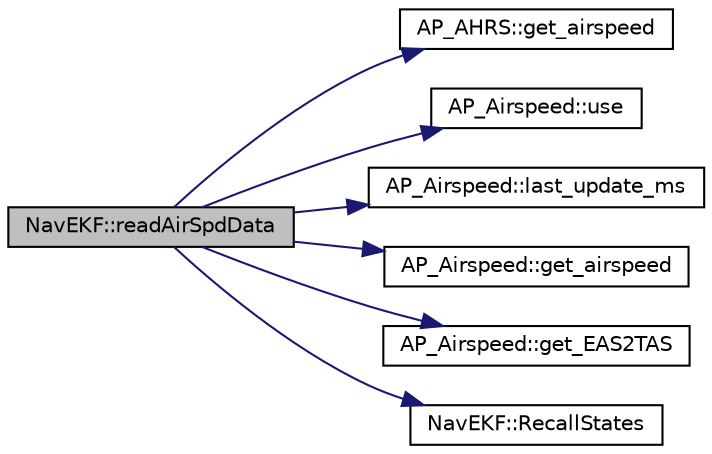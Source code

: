 digraph "NavEKF::readAirSpdData"
{
 // INTERACTIVE_SVG=YES
  edge [fontname="Helvetica",fontsize="10",labelfontname="Helvetica",labelfontsize="10"];
  node [fontname="Helvetica",fontsize="10",shape=record];
  rankdir="LR";
  Node1 [label="NavEKF::readAirSpdData",height=0.2,width=0.4,color="black", fillcolor="grey75", style="filled" fontcolor="black"];
  Node1 -> Node2 [color="midnightblue",fontsize="10",style="solid",fontname="Helvetica"];
  Node2 [label="AP_AHRS::get_airspeed",height=0.2,width=0.4,color="black", fillcolor="white", style="filled",URL="$classAP__AHRS.html#a2e82ec5ae0f44ff0e9e944e354b17eb3"];
  Node1 -> Node3 [color="midnightblue",fontsize="10",style="solid",fontname="Helvetica"];
  Node3 [label="AP_Airspeed::use",height=0.2,width=0.4,color="black", fillcolor="white", style="filled",URL="$classAP__Airspeed.html#a6162295b433e3a863c0d4b9086b19014"];
  Node1 -> Node4 [color="midnightblue",fontsize="10",style="solid",fontname="Helvetica"];
  Node4 [label="AP_Airspeed::last_update_ms",height=0.2,width=0.4,color="black", fillcolor="white", style="filled",URL="$classAP__Airspeed.html#adaad3ab10fbc87f821d6657683ad22fa"];
  Node1 -> Node5 [color="midnightblue",fontsize="10",style="solid",fontname="Helvetica"];
  Node5 [label="AP_Airspeed::get_airspeed",height=0.2,width=0.4,color="black", fillcolor="white", style="filled",URL="$classAP__Airspeed.html#a1027b15b91e0af1dbfe8b999a88c8a25"];
  Node1 -> Node6 [color="midnightblue",fontsize="10",style="solid",fontname="Helvetica"];
  Node6 [label="AP_Airspeed::get_EAS2TAS",height=0.2,width=0.4,color="black", fillcolor="white", style="filled",URL="$classAP__Airspeed.html#a9bb14f83815ed35b067dd2f4a7c1851f"];
  Node1 -> Node7 [color="midnightblue",fontsize="10",style="solid",fontname="Helvetica"];
  Node7 [label="NavEKF::RecallStates",height=0.2,width=0.4,color="black", fillcolor="white", style="filled",URL="$classNavEKF.html#a46acab5de021fea9824f4b5bed04e3e9"];
}
